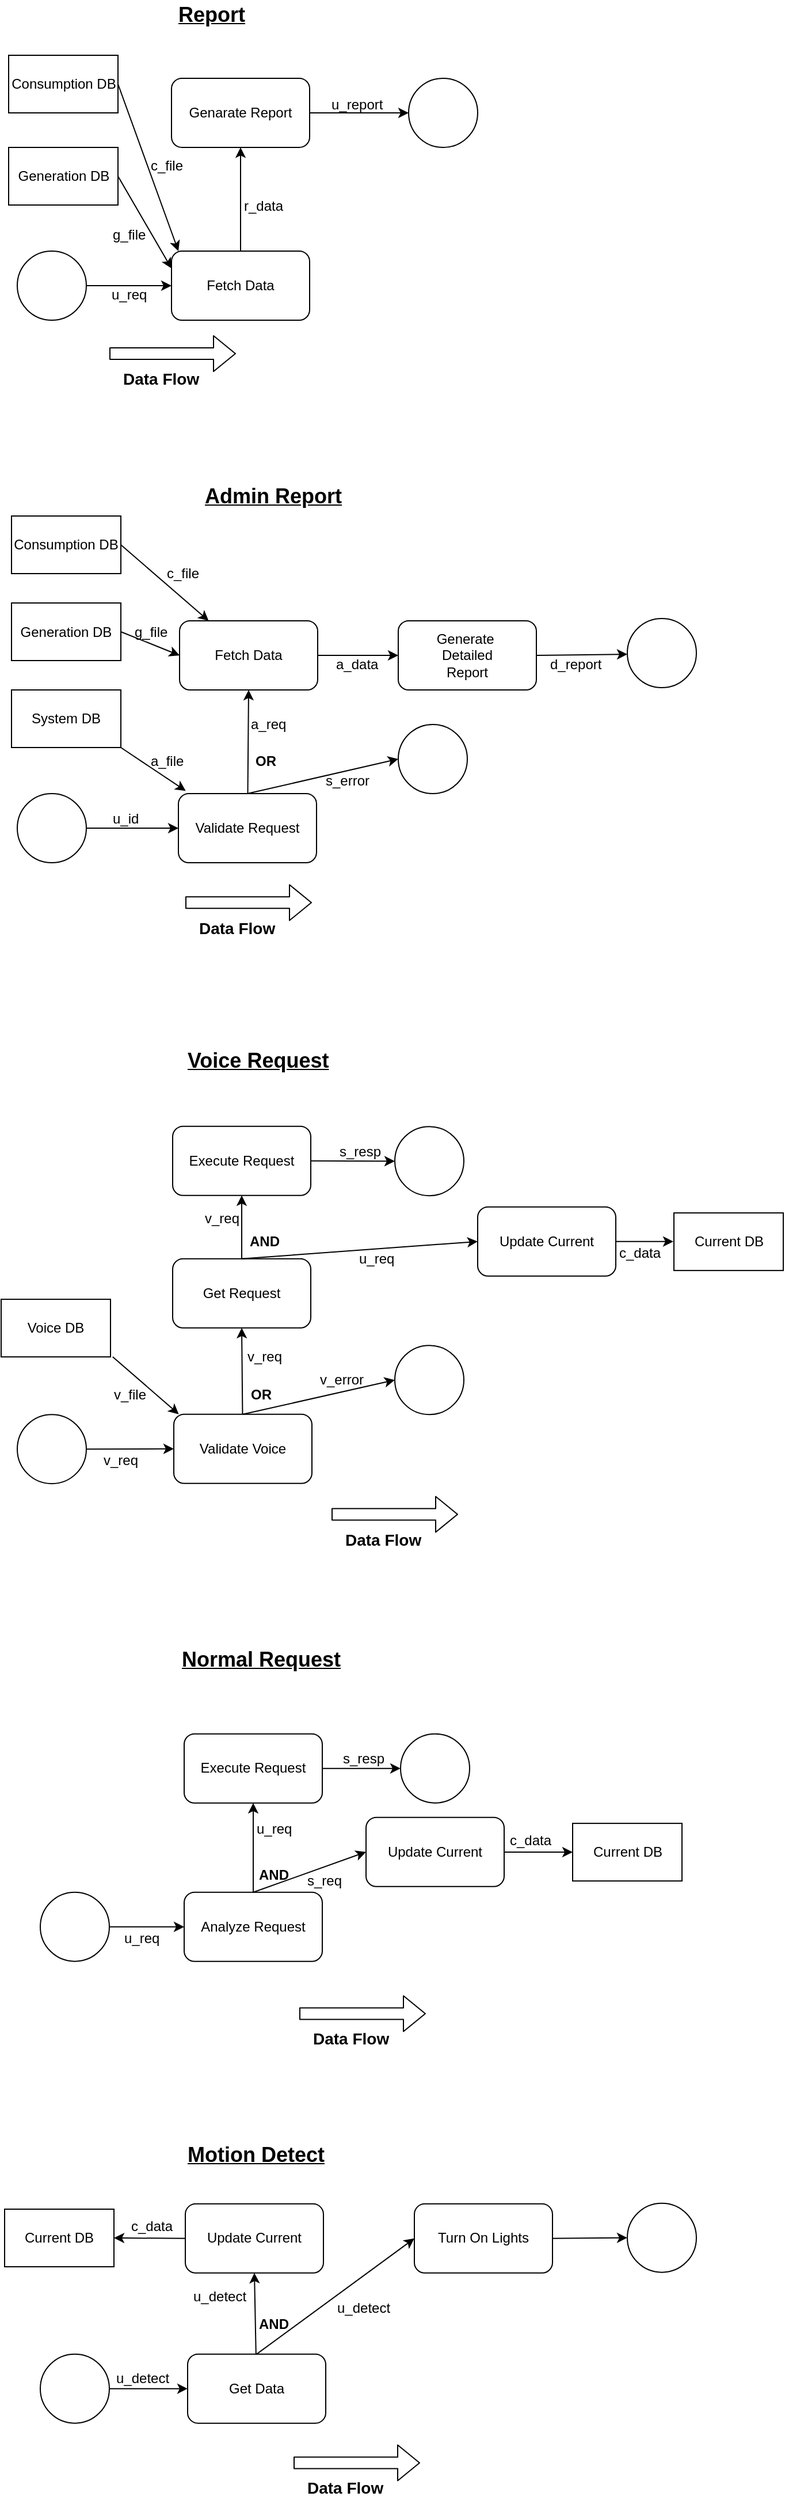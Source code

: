 <mxfile version="12.1.0" type="device" pages="1"><diagram id="1l_gMkFqH0yFbdi_WbX7" name="Page-1"><mxGraphModel dx="1278" dy="548" grid="1" gridSize="10" guides="1" tooltips="1" connect="1" arrows="1" fold="1" page="1" pageScale="1" pageWidth="850" pageHeight="1100" math="0" shadow="0"><root><mxCell id="0"/><mxCell id="1" parent="0"/><mxCell id="5maCdqY2Ry14mNU1YjYQ-1" value="" style="ellipse;whiteSpace=wrap;html=1;aspect=fixed;" parent="1" vertex="1"><mxGeometry x="30" y="370" width="60" height="60" as="geometry"/></mxCell><mxCell id="5maCdqY2Ry14mNU1YjYQ-3" value="Fetch Data" style="rounded=1;whiteSpace=wrap;html=1;" parent="1" vertex="1"><mxGeometry x="164" y="370" width="120" height="60" as="geometry"/></mxCell><mxCell id="5maCdqY2Ry14mNU1YjYQ-5" value="u_req" style="text;html=1;resizable=0;points=[];autosize=1;align=left;verticalAlign=top;spacingTop=-4;" parent="1" vertex="1"><mxGeometry x="110" y="398" width="50" height="20" as="geometry"/></mxCell><mxCell id="5maCdqY2Ry14mNU1YjYQ-6" value="" style="endArrow=classic;html=1;exitX=1;exitY=0.5;exitDx=0;exitDy=0;entryX=0;entryY=0.5;entryDx=0;entryDy=0;" parent="1" source="5maCdqY2Ry14mNU1YjYQ-1" target="5maCdqY2Ry14mNU1YjYQ-3" edge="1"><mxGeometry width="50" height="50" relative="1" as="geometry"><mxPoint x="110" y="400" as="sourcePoint"/><mxPoint x="160" y="400" as="targetPoint"/></mxGeometry></mxCell><mxCell id="5maCdqY2Ry14mNU1YjYQ-7" value="Generation DB" style="rounded=0;whiteSpace=wrap;html=1;" parent="1" vertex="1"><mxGeometry x="22.5" y="280" width="95" height="50" as="geometry"/></mxCell><mxCell id="5maCdqY2Ry14mNU1YjYQ-9" value="Consumption DB" style="rounded=0;whiteSpace=wrap;html=1;" parent="1" vertex="1"><mxGeometry x="22.5" y="200" width="95" height="50" as="geometry"/></mxCell><mxCell id="5maCdqY2Ry14mNU1YjYQ-10" value="" style="endArrow=classic;html=1;exitX=1;exitY=0.5;exitDx=0;exitDy=0;" parent="1" source="5maCdqY2Ry14mNU1YjYQ-9" edge="1"><mxGeometry width="50" height="50" relative="1" as="geometry"><mxPoint x="20" y="510" as="sourcePoint"/><mxPoint x="170" y="370" as="targetPoint"/></mxGeometry></mxCell><mxCell id="5maCdqY2Ry14mNU1YjYQ-11" value="" style="endArrow=classic;html=1;entryX=0;entryY=0.25;entryDx=0;entryDy=0;exitX=1;exitY=0.5;exitDx=0;exitDy=0;" parent="1" source="5maCdqY2Ry14mNU1YjYQ-7" target="5maCdqY2Ry14mNU1YjYQ-3" edge="1"><mxGeometry width="50" height="50" relative="1" as="geometry"><mxPoint x="20" y="510" as="sourcePoint"/><mxPoint x="70" y="460" as="targetPoint"/></mxGeometry></mxCell><mxCell id="5maCdqY2Ry14mNU1YjYQ-12" value="c_file&lt;br&gt;" style="text;html=1;resizable=0;points=[];autosize=1;align=left;verticalAlign=top;spacingTop=-4;" parent="1" vertex="1"><mxGeometry x="144" y="286" width="40" height="20" as="geometry"/></mxCell><mxCell id="5maCdqY2Ry14mNU1YjYQ-13" value="g_file" style="text;html=1;resizable=0;points=[];autosize=1;align=left;verticalAlign=top;spacingTop=-4;" parent="1" vertex="1"><mxGeometry x="111" y="346" width="40" height="20" as="geometry"/></mxCell><mxCell id="5maCdqY2Ry14mNU1YjYQ-15" value="Genarate Report" style="rounded=1;whiteSpace=wrap;html=1;" parent="1" vertex="1"><mxGeometry x="164" y="220" width="120" height="60" as="geometry"/></mxCell><mxCell id="5maCdqY2Ry14mNU1YjYQ-16" value="" style="endArrow=classic;html=1;entryX=0.5;entryY=1;entryDx=0;entryDy=0;" parent="1" source="5maCdqY2Ry14mNU1YjYQ-3" target="5maCdqY2Ry14mNU1YjYQ-15" edge="1"><mxGeometry width="50" height="50" relative="1" as="geometry"><mxPoint x="20" y="510" as="sourcePoint"/><mxPoint x="70" y="460" as="targetPoint"/></mxGeometry></mxCell><mxCell id="5maCdqY2Ry14mNU1YjYQ-17" value="r_data" style="text;html=1;resizable=0;points=[];autosize=1;align=left;verticalAlign=top;spacingTop=-4;" parent="1" vertex="1"><mxGeometry x="225" y="321" width="50" height="20" as="geometry"/></mxCell><mxCell id="5maCdqY2Ry14mNU1YjYQ-18" value="" style="ellipse;whiteSpace=wrap;html=1;aspect=fixed;" parent="1" vertex="1"><mxGeometry x="370" y="220" width="60" height="60" as="geometry"/></mxCell><mxCell id="5maCdqY2Ry14mNU1YjYQ-19" value="" style="endArrow=classic;html=1;entryX=0;entryY=0.5;entryDx=0;entryDy=0;exitX=1;exitY=0.5;exitDx=0;exitDy=0;" parent="1" source="5maCdqY2Ry14mNU1YjYQ-15" target="5maCdqY2Ry14mNU1YjYQ-18" edge="1"><mxGeometry width="50" height="50" relative="1" as="geometry"><mxPoint x="20" y="500" as="sourcePoint"/><mxPoint x="70" y="450" as="targetPoint"/></mxGeometry></mxCell><mxCell id="5maCdqY2Ry14mNU1YjYQ-20" value="u_report" style="text;html=1;resizable=0;points=[];autosize=1;align=left;verticalAlign=top;spacingTop=-4;" parent="1" vertex="1"><mxGeometry x="301" y="233" width="60" height="20" as="geometry"/></mxCell><mxCell id="5maCdqY2Ry14mNU1YjYQ-21" value="" style="shape=flexArrow;endArrow=classic;html=1;" parent="1" edge="1"><mxGeometry width="50" height="50" relative="1" as="geometry"><mxPoint x="110" y="459" as="sourcePoint"/><mxPoint x="220" y="459" as="targetPoint"/></mxGeometry></mxCell><mxCell id="5maCdqY2Ry14mNU1YjYQ-22" value="&lt;b&gt;&lt;font style=&quot;font-size: 14px&quot;&gt;Data Flow&lt;/font&gt;&lt;/b&gt;" style="text;html=1;resizable=0;points=[];autosize=1;align=left;verticalAlign=top;spacingTop=-4;" parent="1" vertex="1"><mxGeometry x="120" y="470" width="80" height="20" as="geometry"/></mxCell><mxCell id="5maCdqY2Ry14mNU1YjYQ-24" value="" style="ellipse;whiteSpace=wrap;html=1;aspect=fixed;" parent="1" vertex="1"><mxGeometry x="30" y="841" width="60" height="60" as="geometry"/></mxCell><mxCell id="5maCdqY2Ry14mNU1YjYQ-25" value="&lt;b&gt;&lt;font style=&quot;font-size: 18px&quot;&gt;&lt;u&gt;Report&lt;/u&gt;&lt;/font&gt;&lt;/b&gt;" style="text;html=1;resizable=0;points=[];autosize=1;align=left;verticalAlign=top;spacingTop=-4;" parent="1" vertex="1"><mxGeometry x="168" y="152" width="70" height="20" as="geometry"/></mxCell><mxCell id="5maCdqY2Ry14mNU1YjYQ-26" value="&lt;font style=&quot;font-size: 18px&quot;&gt;&lt;b&gt;&lt;u&gt;Admin Report&lt;/u&gt;&lt;/b&gt;&lt;/font&gt;" style="text;html=1;resizable=0;points=[];autosize=1;align=left;verticalAlign=top;spacingTop=-4;" parent="1" vertex="1"><mxGeometry x="191" y="570" width="130" height="20" as="geometry"/></mxCell><mxCell id="5maCdqY2Ry14mNU1YjYQ-27" value="Validate Request" style="rounded=1;whiteSpace=wrap;html=1;" parent="1" vertex="1"><mxGeometry x="170" y="841" width="120" height="60" as="geometry"/></mxCell><mxCell id="5maCdqY2Ry14mNU1YjYQ-28" value="" style="endArrow=classic;html=1;entryX=0;entryY=0.5;entryDx=0;entryDy=0;exitX=1;exitY=0.5;exitDx=0;exitDy=0;" parent="1" source="5maCdqY2Ry14mNU1YjYQ-24" target="5maCdqY2Ry14mNU1YjYQ-27" edge="1"><mxGeometry width="50" height="50" relative="1" as="geometry"><mxPoint x="20" y="971" as="sourcePoint"/><mxPoint x="70" y="921" as="targetPoint"/></mxGeometry></mxCell><mxCell id="5maCdqY2Ry14mNU1YjYQ-29" value="u_id" style="text;html=1;resizable=0;points=[];autosize=1;align=left;verticalAlign=top;spacingTop=-4;" parent="1" vertex="1"><mxGeometry x="111" y="853" width="40" height="20" as="geometry"/></mxCell><mxCell id="5maCdqY2Ry14mNU1YjYQ-31" value="System DB" style="rounded=0;whiteSpace=wrap;html=1;" parent="1" vertex="1"><mxGeometry x="25" y="751" width="95" height="50" as="geometry"/></mxCell><mxCell id="5maCdqY2Ry14mNU1YjYQ-34" value="" style="endArrow=classic;html=1;entryX=0.053;entryY=-0.04;entryDx=0;entryDy=0;entryPerimeter=0;" parent="1" target="5maCdqY2Ry14mNU1YjYQ-27" edge="1"><mxGeometry width="50" height="50" relative="1" as="geometry"><mxPoint x="120" y="801" as="sourcePoint"/><mxPoint x="70" y="921" as="targetPoint"/></mxGeometry></mxCell><mxCell id="5maCdqY2Ry14mNU1YjYQ-35" value="a_file" style="text;html=1;resizable=0;points=[];autosize=1;align=left;verticalAlign=top;spacingTop=-4;" parent="1" vertex="1"><mxGeometry x="144" y="803" width="40" height="20" as="geometry"/></mxCell><mxCell id="5maCdqY2Ry14mNU1YjYQ-36" value="" style="endArrow=classic;html=1;entryX=0.5;entryY=1;entryDx=0;entryDy=0;" parent="1" source="5maCdqY2Ry14mNU1YjYQ-27" target="5maCdqY2Ry14mNU1YjYQ-37" edge="1"><mxGeometry width="50" height="50" relative="1" as="geometry"><mxPoint x="20" y="970" as="sourcePoint"/><mxPoint x="200" y="790" as="targetPoint"/></mxGeometry></mxCell><mxCell id="5maCdqY2Ry14mNU1YjYQ-37" value="Fetch Data" style="rounded=1;whiteSpace=wrap;html=1;" parent="1" vertex="1"><mxGeometry x="171" y="691" width="120" height="60" as="geometry"/></mxCell><mxCell id="5maCdqY2Ry14mNU1YjYQ-38" value="a_req" style="text;html=1;resizable=0;points=[];autosize=1;align=left;verticalAlign=top;spacingTop=-4;" parent="1" vertex="1"><mxGeometry x="231" y="771" width="50" height="20" as="geometry"/></mxCell><mxCell id="5maCdqY2Ry14mNU1YjYQ-39" value="" style="endArrow=classic;html=1;exitX=0.5;exitY=0;exitDx=0;exitDy=0;entryX=0;entryY=0.5;entryDx=0;entryDy=0;" parent="1" source="5maCdqY2Ry14mNU1YjYQ-27" target="5maCdqY2Ry14mNU1YjYQ-40" edge="1"><mxGeometry width="50" height="50" relative="1" as="geometry"><mxPoint x="20" y="970" as="sourcePoint"/><mxPoint x="350" y="800" as="targetPoint"/></mxGeometry></mxCell><mxCell id="5maCdqY2Ry14mNU1YjYQ-40" value="" style="ellipse;whiteSpace=wrap;html=1;aspect=fixed;" parent="1" vertex="1"><mxGeometry x="361" y="781" width="60" height="60" as="geometry"/></mxCell><mxCell id="5maCdqY2Ry14mNU1YjYQ-41" value="&lt;b&gt;OR&lt;/b&gt;" style="text;html=1;resizable=0;points=[];autosize=1;align=left;verticalAlign=top;spacingTop=-4;" parent="1" vertex="1"><mxGeometry x="235" y="803" width="30" height="20" as="geometry"/></mxCell><mxCell id="5maCdqY2Ry14mNU1YjYQ-43" value="s_error" style="text;html=1;resizable=0;points=[];autosize=1;align=left;verticalAlign=top;spacingTop=-4;" parent="1" vertex="1"><mxGeometry x="296" y="820" width="50" height="20" as="geometry"/></mxCell><mxCell id="5maCdqY2Ry14mNU1YjYQ-44" value="Generation DB" style="rounded=0;whiteSpace=wrap;html=1;" parent="1" vertex="1"><mxGeometry x="25" y="675.5" width="95" height="50" as="geometry"/></mxCell><mxCell id="5maCdqY2Ry14mNU1YjYQ-45" value="Consumption DB" style="rounded=0;whiteSpace=wrap;html=1;" parent="1" vertex="1"><mxGeometry x="25" y="600" width="95" height="50" as="geometry"/></mxCell><mxCell id="5maCdqY2Ry14mNU1YjYQ-46" value="" style="endArrow=classic;html=1;entryX=0;entryY=0.5;entryDx=0;entryDy=0;exitX=1;exitY=0.5;exitDx=0;exitDy=0;" parent="1" source="5maCdqY2Ry14mNU1YjYQ-44" target="5maCdqY2Ry14mNU1YjYQ-37" edge="1"><mxGeometry width="50" height="50" relative="1" as="geometry"><mxPoint x="150" y="690" as="sourcePoint"/><mxPoint x="164" y="710" as="targetPoint"/></mxGeometry></mxCell><mxCell id="5maCdqY2Ry14mNU1YjYQ-47" value="g_file" style="text;html=1;resizable=0;points=[];autosize=1;align=left;verticalAlign=top;spacingTop=-4;" parent="1" vertex="1"><mxGeometry x="130" y="690.5" width="40" height="20" as="geometry"/></mxCell><mxCell id="5maCdqY2Ry14mNU1YjYQ-48" value="" style="endArrow=classic;html=1;exitX=1;exitY=0.5;exitDx=0;exitDy=0;" parent="1" source="5maCdqY2Ry14mNU1YjYQ-45" target="5maCdqY2Ry14mNU1YjYQ-37" edge="1"><mxGeometry width="50" height="50" relative="1" as="geometry"><mxPoint x="20" y="970" as="sourcePoint"/><mxPoint x="70" y="920" as="targetPoint"/></mxGeometry></mxCell><mxCell id="5maCdqY2Ry14mNU1YjYQ-49" value="c_file" style="text;html=1;resizable=0;points=[];autosize=1;align=left;verticalAlign=top;spacingTop=-4;" parent="1" vertex="1"><mxGeometry x="158" y="640" width="40" height="20" as="geometry"/></mxCell><mxCell id="5maCdqY2Ry14mNU1YjYQ-52" value="Generate&amp;nbsp;&lt;br&gt;Detailed&lt;br&gt;Report" style="rounded=1;whiteSpace=wrap;html=1;" parent="1" vertex="1"><mxGeometry x="361" y="691" width="120" height="60" as="geometry"/></mxCell><mxCell id="5maCdqY2Ry14mNU1YjYQ-53" value="" style="endArrow=classic;html=1;entryX=0;entryY=0.5;entryDx=0;entryDy=0;exitX=1;exitY=0.5;exitDx=0;exitDy=0;" parent="1" source="5maCdqY2Ry14mNU1YjYQ-37" target="5maCdqY2Ry14mNU1YjYQ-52" edge="1"><mxGeometry width="50" height="50" relative="1" as="geometry"><mxPoint x="20" y="970" as="sourcePoint"/><mxPoint x="70" y="920" as="targetPoint"/></mxGeometry></mxCell><mxCell id="5maCdqY2Ry14mNU1YjYQ-54" value="a_data" style="text;html=1;resizable=0;points=[];autosize=1;align=left;verticalAlign=top;spacingTop=-4;" parent="1" vertex="1"><mxGeometry x="305" y="719" width="50" height="20" as="geometry"/></mxCell><mxCell id="5maCdqY2Ry14mNU1YjYQ-55" value="" style="endArrow=classic;html=1;exitX=1;exitY=0.5;exitDx=0;exitDy=0;" parent="1" source="5maCdqY2Ry14mNU1YjYQ-52" edge="1"><mxGeometry width="50" height="50" relative="1" as="geometry"><mxPoint x="20" y="970" as="sourcePoint"/><mxPoint x="560" y="720" as="targetPoint"/></mxGeometry></mxCell><mxCell id="5maCdqY2Ry14mNU1YjYQ-59" value="" style="ellipse;whiteSpace=wrap;html=1;aspect=fixed;" parent="1" vertex="1"><mxGeometry x="560" y="689" width="60" height="60" as="geometry"/></mxCell><mxCell id="5maCdqY2Ry14mNU1YjYQ-60" value="d_report" style="text;html=1;resizable=0;points=[];autosize=1;align=left;verticalAlign=top;spacingTop=-4;" parent="1" vertex="1"><mxGeometry x="490.5" y="719" width="60" height="20" as="geometry"/></mxCell><mxCell id="5maCdqY2Ry14mNU1YjYQ-61" value="&lt;span style=&quot;font-size: 18px&quot;&gt;&lt;b&gt;&lt;u&gt;Voice Request&lt;/u&gt;&lt;/b&gt;&lt;/span&gt;" style="text;html=1;resizable=0;points=[];autosize=1;align=left;verticalAlign=top;spacingTop=-4;" parent="1" vertex="1"><mxGeometry x="176" y="1060" width="140" height="20" as="geometry"/></mxCell><mxCell id="5maCdqY2Ry14mNU1YjYQ-62" value="" style="shape=flexArrow;endArrow=classic;html=1;" parent="1" edge="1"><mxGeometry width="50" height="50" relative="1" as="geometry"><mxPoint x="176.0" y="935.647" as="sourcePoint"/><mxPoint x="286.0" y="935.647" as="targetPoint"/></mxGeometry></mxCell><mxCell id="5maCdqY2Ry14mNU1YjYQ-63" value="&lt;b&gt;&lt;font style=&quot;font-size: 14px&quot;&gt;Data Flow&lt;/font&gt;&lt;/b&gt;" style="text;html=1;resizable=0;points=[];autosize=1;align=left;verticalAlign=top;spacingTop=-4;" parent="1" vertex="1"><mxGeometry x="186" y="946.647" width="80" height="20" as="geometry"/></mxCell><mxCell id="5maCdqY2Ry14mNU1YjYQ-64" value="" style="ellipse;whiteSpace=wrap;html=1;aspect=fixed;" parent="1" vertex="1"><mxGeometry x="30" y="1380.118" width="60" height="60" as="geometry"/></mxCell><mxCell id="5maCdqY2Ry14mNU1YjYQ-65" value="" style="endArrow=classic;html=1;entryX=0;entryY=0.5;entryDx=0;entryDy=0;exitX=1;exitY=0.5;exitDx=0;exitDy=0;" parent="1" source="5maCdqY2Ry14mNU1YjYQ-64" target="5maCdqY2Ry14mNU1YjYQ-66" edge="1"><mxGeometry width="50" height="50" relative="1" as="geometry"><mxPoint x="20" y="1510" as="sourcePoint"/><mxPoint x="70" y="1460" as="targetPoint"/></mxGeometry></mxCell><mxCell id="5maCdqY2Ry14mNU1YjYQ-66" value="Validate Voice" style="rounded=1;whiteSpace=wrap;html=1;" parent="1" vertex="1"><mxGeometry x="166" y="1379.882" width="120" height="60" as="geometry"/></mxCell><mxCell id="5maCdqY2Ry14mNU1YjYQ-67" value="Voice DB" style="rounded=0;whiteSpace=wrap;html=1;" parent="1" vertex="1"><mxGeometry x="16" y="1280.059" width="95" height="50" as="geometry"/></mxCell><mxCell id="5maCdqY2Ry14mNU1YjYQ-68" value="v_req" style="text;html=1;resizable=0;points=[];autosize=1;align=left;verticalAlign=top;spacingTop=-4;" parent="1" vertex="1"><mxGeometry x="103" y="1410" width="50" height="20" as="geometry"/></mxCell><mxCell id="5maCdqY2Ry14mNU1YjYQ-69" value="" style="endArrow=classic;html=1;entryX=0.036;entryY=-0.001;entryDx=0;entryDy=0;entryPerimeter=0;exitX=1.02;exitY=0.998;exitDx=0;exitDy=0;exitPerimeter=0;" parent="1" source="5maCdqY2Ry14mNU1YjYQ-67" target="5maCdqY2Ry14mNU1YjYQ-66" edge="1"><mxGeometry width="50" height="50" relative="1" as="geometry"><mxPoint x="130" y="1350" as="sourcePoint"/><mxPoint x="70" y="1460" as="targetPoint"/></mxGeometry></mxCell><mxCell id="5maCdqY2Ry14mNU1YjYQ-70" value="v_file" style="text;html=1;resizable=0;points=[];autosize=1;align=left;verticalAlign=top;spacingTop=-4;" parent="1" vertex="1"><mxGeometry x="112" y="1353" width="40" height="20" as="geometry"/></mxCell><mxCell id="5maCdqY2Ry14mNU1YjYQ-71" value="Get Request" style="rounded=1;whiteSpace=wrap;html=1;" parent="1" vertex="1"><mxGeometry x="165" y="1244.882" width="120" height="60" as="geometry"/></mxCell><mxCell id="5maCdqY2Ry14mNU1YjYQ-72" value="" style="endArrow=classic;html=1;entryX=0.5;entryY=1;entryDx=0;entryDy=0;" parent="1" source="5maCdqY2Ry14mNU1YjYQ-66" target="5maCdqY2Ry14mNU1YjYQ-71" edge="1"><mxGeometry width="50" height="50" relative="1" as="geometry"><mxPoint x="20" y="1510" as="sourcePoint"/><mxPoint x="70" y="1460" as="targetPoint"/></mxGeometry></mxCell><mxCell id="5maCdqY2Ry14mNU1YjYQ-74" value="v_req" style="text;html=1;resizable=0;points=[];autosize=1;align=left;verticalAlign=top;spacingTop=-4;" parent="1" vertex="1"><mxGeometry x="228" y="1320" width="50" height="20" as="geometry"/></mxCell><mxCell id="5maCdqY2Ry14mNU1YjYQ-75" value="" style="ellipse;whiteSpace=wrap;html=1;aspect=fixed;" parent="1" vertex="1"><mxGeometry x="358" y="1320.118" width="60" height="60" as="geometry"/></mxCell><mxCell id="5maCdqY2Ry14mNU1YjYQ-76" value="" style="endArrow=classic;html=1;entryX=0;entryY=0.5;entryDx=0;entryDy=0;exitX=0.5;exitY=0;exitDx=0;exitDy=0;" parent="1" source="5maCdqY2Ry14mNU1YjYQ-66" target="5maCdqY2Ry14mNU1YjYQ-75" edge="1"><mxGeometry width="50" height="50" relative="1" as="geometry"><mxPoint x="20" y="1510" as="sourcePoint"/><mxPoint x="70" y="1460" as="targetPoint"/></mxGeometry></mxCell><mxCell id="5maCdqY2Ry14mNU1YjYQ-77" value="&lt;b&gt;OR&lt;/b&gt;" style="text;html=1;resizable=0;points=[];autosize=1;align=left;verticalAlign=top;spacingTop=-4;" parent="1" vertex="1"><mxGeometry x="231" y="1353" width="30" height="20" as="geometry"/></mxCell><mxCell id="5maCdqY2Ry14mNU1YjYQ-79" value="v_error" style="text;html=1;resizable=0;points=[];autosize=1;align=left;verticalAlign=top;spacingTop=-4;" parent="1" vertex="1"><mxGeometry x="291" y="1340" width="50" height="20" as="geometry"/></mxCell><mxCell id="5maCdqY2Ry14mNU1YjYQ-80" value="Execute Request" style="rounded=1;whiteSpace=wrap;html=1;" parent="1" vertex="1"><mxGeometry x="165" y="1129.882" width="120" height="60" as="geometry"/></mxCell><mxCell id="5maCdqY2Ry14mNU1YjYQ-81" value="" style="endArrow=classic;html=1;entryX=0.5;entryY=1;entryDx=0;entryDy=0;" parent="1" source="5maCdqY2Ry14mNU1YjYQ-71" target="5maCdqY2Ry14mNU1YjYQ-80" edge="1"><mxGeometry width="50" height="50" relative="1" as="geometry"><mxPoint x="20" y="1510" as="sourcePoint"/><mxPoint x="70" y="1460" as="targetPoint"/></mxGeometry></mxCell><mxCell id="5maCdqY2Ry14mNU1YjYQ-82" value="v_req" style="text;html=1;resizable=0;points=[];autosize=1;align=left;verticalAlign=top;spacingTop=-4;" parent="1" vertex="1"><mxGeometry x="191" y="1200" width="50" height="20" as="geometry"/></mxCell><mxCell id="5maCdqY2Ry14mNU1YjYQ-84" value="Update Current" style="rounded=1;whiteSpace=wrap;html=1;" parent="1" vertex="1"><mxGeometry x="430" y="1199.882" width="120" height="60" as="geometry"/></mxCell><mxCell id="5maCdqY2Ry14mNU1YjYQ-85" value="" style="endArrow=classic;html=1;exitX=0.5;exitY=0;exitDx=0;exitDy=0;entryX=0;entryY=0.5;entryDx=0;entryDy=0;" parent="1" source="5maCdqY2Ry14mNU1YjYQ-71" target="5maCdqY2Ry14mNU1YjYQ-84" edge="1"><mxGeometry width="50" height="50" relative="1" as="geometry"><mxPoint x="20" y="1510" as="sourcePoint"/><mxPoint x="360" y="1220" as="targetPoint"/></mxGeometry></mxCell><mxCell id="5maCdqY2Ry14mNU1YjYQ-87" value="u_req" style="text;html=1;resizable=0;points=[];autosize=1;align=left;verticalAlign=top;spacingTop=-4;" parent="1" vertex="1"><mxGeometry x="325" y="1235" width="50" height="20" as="geometry"/></mxCell><mxCell id="5maCdqY2Ry14mNU1YjYQ-89" value="&lt;b&gt;AND&lt;/b&gt;" style="text;html=1;resizable=0;points=[];autosize=1;align=left;verticalAlign=top;spacingTop=-4;" parent="1" vertex="1"><mxGeometry x="230" y="1220" width="40" height="20" as="geometry"/></mxCell><mxCell id="5maCdqY2Ry14mNU1YjYQ-90" value="" style="endArrow=classic;html=1;exitX=1;exitY=0.5;exitDx=0;exitDy=0;" parent="1" source="5maCdqY2Ry14mNU1YjYQ-80" target="5maCdqY2Ry14mNU1YjYQ-91" edge="1"><mxGeometry width="50" height="50" relative="1" as="geometry"><mxPoint x="20" y="1510" as="sourcePoint"/><mxPoint x="340" y="1160" as="targetPoint"/></mxGeometry></mxCell><mxCell id="5maCdqY2Ry14mNU1YjYQ-91" value="" style="ellipse;whiteSpace=wrap;html=1;aspect=fixed;" parent="1" vertex="1"><mxGeometry x="358" y="1130.118" width="60" height="60" as="geometry"/></mxCell><mxCell id="5maCdqY2Ry14mNU1YjYQ-95" value="s_resp" style="text;html=1;resizable=0;points=[];autosize=1;align=left;verticalAlign=top;spacingTop=-4;" parent="1" vertex="1"><mxGeometry x="308" y="1142" width="50" height="20" as="geometry"/></mxCell><mxCell id="5maCdqY2Ry14mNU1YjYQ-97" value="" style="endArrow=classic;html=1;entryX=0;entryY=0.5;entryDx=0;entryDy=0;exitX=1;exitY=0.5;exitDx=0;exitDy=0;" parent="1" source="5maCdqY2Ry14mNU1YjYQ-84" edge="1"><mxGeometry width="50" height="50" relative="1" as="geometry"><mxPoint x="380" y="1490" as="sourcePoint"/><mxPoint x="600" y="1229.882" as="targetPoint"/></mxGeometry></mxCell><mxCell id="5maCdqY2Ry14mNU1YjYQ-98" value="c_data" style="text;html=1;resizable=0;points=[];autosize=1;align=left;verticalAlign=top;spacingTop=-4;" parent="1" vertex="1"><mxGeometry x="550.5" y="1230" width="50" height="20" as="geometry"/></mxCell><mxCell id="5maCdqY2Ry14mNU1YjYQ-99" value="Current DB" style="rounded=0;whiteSpace=wrap;html=1;" parent="1" vertex="1"><mxGeometry x="600.5" y="1205.059" width="95" height="50" as="geometry"/></mxCell><mxCell id="5maCdqY2Ry14mNU1YjYQ-100" value="" style="shape=flexArrow;endArrow=classic;html=1;" parent="1" edge="1"><mxGeometry width="50" height="50" relative="1" as="geometry"><mxPoint x="303.0" y="1466.735" as="sourcePoint"/><mxPoint x="413.0" y="1466.735" as="targetPoint"/></mxGeometry></mxCell><mxCell id="5maCdqY2Ry14mNU1YjYQ-101" value="&lt;b&gt;&lt;font style=&quot;font-size: 14px&quot;&gt;Data Flow&lt;/font&gt;&lt;/b&gt;" style="text;html=1;resizable=0;points=[];autosize=1;align=left;verticalAlign=top;spacingTop=-4;" parent="1" vertex="1"><mxGeometry x="313" y="1477.735" width="80" height="20" as="geometry"/></mxCell><mxCell id="5maCdqY2Ry14mNU1YjYQ-102" value="&lt;span style=&quot;font-size: 18px&quot;&gt;&lt;b&gt;&lt;u&gt;Normal Request&lt;/u&gt;&lt;/b&gt;&lt;/span&gt;" style="text;html=1;resizable=0;points=[];autosize=1;align=left;verticalAlign=top;spacingTop=-4;" parent="1" vertex="1"><mxGeometry x="171" y="1579.882" width="150" height="20" as="geometry"/></mxCell><mxCell id="5maCdqY2Ry14mNU1YjYQ-104" value="" style="ellipse;whiteSpace=wrap;html=1;aspect=fixed;" parent="1" vertex="1"><mxGeometry x="50" y="1794.824" width="60" height="60" as="geometry"/></mxCell><mxCell id="5maCdqY2Ry14mNU1YjYQ-105" value="Analyze Request" style="rounded=1;whiteSpace=wrap;html=1;" parent="1" vertex="1"><mxGeometry x="175" y="1794.882" width="120" height="60" as="geometry"/></mxCell><mxCell id="5maCdqY2Ry14mNU1YjYQ-106" value="" style="endArrow=classic;html=1;entryX=0;entryY=0.5;entryDx=0;entryDy=0;exitX=1;exitY=0.5;exitDx=0;exitDy=0;" parent="1" source="5maCdqY2Ry14mNU1YjYQ-104" target="5maCdqY2Ry14mNU1YjYQ-105" edge="1"><mxGeometry width="50" height="50" relative="1" as="geometry"><mxPoint x="20" y="1930" as="sourcePoint"/><mxPoint x="70" y="1880" as="targetPoint"/></mxGeometry></mxCell><mxCell id="5maCdqY2Ry14mNU1YjYQ-107" value="u_req" style="text;html=1;resizable=0;points=[];autosize=1;align=left;verticalAlign=top;spacingTop=-4;" parent="1" vertex="1"><mxGeometry x="121" y="1825" width="50" height="20" as="geometry"/></mxCell><mxCell id="5maCdqY2Ry14mNU1YjYQ-109" value="Execute Request" style="rounded=1;whiteSpace=wrap;html=1;" parent="1" vertex="1"><mxGeometry x="175" y="1657.382" width="120" height="60" as="geometry"/></mxCell><mxCell id="5maCdqY2Ry14mNU1YjYQ-110" value="" style="endArrow=classic;html=1;entryX=0.5;entryY=1;entryDx=0;entryDy=0;" parent="1" source="5maCdqY2Ry14mNU1YjYQ-105" target="5maCdqY2Ry14mNU1YjYQ-109" edge="1"><mxGeometry width="50" height="50" relative="1" as="geometry"><mxPoint x="20" y="1930" as="sourcePoint"/><mxPoint x="70" y="1880" as="targetPoint"/></mxGeometry></mxCell><mxCell id="5maCdqY2Ry14mNU1YjYQ-111" value="u_req" style="text;html=1;resizable=0;points=[];autosize=1;align=left;verticalAlign=top;spacingTop=-4;" parent="1" vertex="1"><mxGeometry x="236" y="1730" width="50" height="20" as="geometry"/></mxCell><mxCell id="5maCdqY2Ry14mNU1YjYQ-112" value="" style="endArrow=classic;html=1;entryX=0;entryY=0.5;entryDx=0;entryDy=0;exitX=0.5;exitY=0;exitDx=0;exitDy=0;" parent="1" source="5maCdqY2Ry14mNU1YjYQ-105" target="5maCdqY2Ry14mNU1YjYQ-113" edge="1"><mxGeometry width="50" height="50" relative="1" as="geometry"><mxPoint x="20" y="1930" as="sourcePoint"/><mxPoint x="70" y="1880" as="targetPoint"/></mxGeometry></mxCell><mxCell id="5maCdqY2Ry14mNU1YjYQ-113" value="Update Current" style="rounded=1;whiteSpace=wrap;html=1;" parent="1" vertex="1"><mxGeometry x="333" y="1729.882" width="120" height="60" as="geometry"/></mxCell><mxCell id="5maCdqY2Ry14mNU1YjYQ-114" value="&lt;b&gt;AND&lt;/b&gt;" style="text;html=1;resizable=0;points=[];autosize=1;align=left;verticalAlign=top;spacingTop=-4;" parent="1" vertex="1"><mxGeometry x="238" y="1770" width="40" height="20" as="geometry"/></mxCell><mxCell id="5maCdqY2Ry14mNU1YjYQ-115" value="s_req" style="text;html=1;resizable=0;points=[];autosize=1;align=left;verticalAlign=top;spacingTop=-4;" parent="1" vertex="1"><mxGeometry x="280" y="1775" width="50" height="20" as="geometry"/></mxCell><mxCell id="5maCdqY2Ry14mNU1YjYQ-116" value="" style="endArrow=classic;html=1;exitX=1;exitY=0.5;exitDx=0;exitDy=0;entryX=0;entryY=0.5;entryDx=0;entryDy=0;" parent="1" source="5maCdqY2Ry14mNU1YjYQ-109" target="5maCdqY2Ry14mNU1YjYQ-117" edge="1"><mxGeometry width="50" height="50" relative="1" as="geometry"><mxPoint x="20" y="1930" as="sourcePoint"/><mxPoint x="360" y="1680" as="targetPoint"/></mxGeometry></mxCell><mxCell id="5maCdqY2Ry14mNU1YjYQ-117" value="" style="ellipse;whiteSpace=wrap;html=1;aspect=fixed;" parent="1" vertex="1"><mxGeometry x="363" y="1657.324" width="60" height="60" as="geometry"/></mxCell><mxCell id="5maCdqY2Ry14mNU1YjYQ-118" value="Current DB" style="rounded=0;whiteSpace=wrap;html=1;" parent="1" vertex="1"><mxGeometry x="512.5" y="1735.059" width="95" height="50" as="geometry"/></mxCell><mxCell id="5maCdqY2Ry14mNU1YjYQ-119" value="s_resp" style="text;html=1;resizable=0;points=[];autosize=1;align=left;verticalAlign=top;spacingTop=-4;" parent="1" vertex="1"><mxGeometry x="311" y="1669" width="50" height="20" as="geometry"/></mxCell><mxCell id="5maCdqY2Ry14mNU1YjYQ-120" value="" style="endArrow=classic;html=1;entryX=0;entryY=0.5;entryDx=0;entryDy=0;" parent="1" source="5maCdqY2Ry14mNU1YjYQ-113" target="5maCdqY2Ry14mNU1YjYQ-118" edge="1"><mxGeometry width="50" height="50" relative="1" as="geometry"><mxPoint x="20" y="1930" as="sourcePoint"/><mxPoint x="70" y="1880" as="targetPoint"/></mxGeometry></mxCell><mxCell id="5maCdqY2Ry14mNU1YjYQ-121" value="c_data" style="text;html=1;resizable=0;points=[];autosize=1;align=left;verticalAlign=top;spacingTop=-4;" parent="1" vertex="1"><mxGeometry x="456" y="1740" width="50" height="20" as="geometry"/></mxCell><mxCell id="5maCdqY2Ry14mNU1YjYQ-123" value="" style="shape=flexArrow;endArrow=classic;html=1;" parent="1" edge="1"><mxGeometry width="50" height="50" relative="1" as="geometry"><mxPoint x="275.0" y="1900.235" as="sourcePoint"/><mxPoint x="385.0" y="1900.235" as="targetPoint"/></mxGeometry></mxCell><mxCell id="5maCdqY2Ry14mNU1YjYQ-124" value="&lt;b&gt;&lt;font style=&quot;font-size: 14px&quot;&gt;Data Flow&lt;/font&gt;&lt;/b&gt;" style="text;html=1;resizable=0;points=[];autosize=1;align=left;verticalAlign=top;spacingTop=-4;" parent="1" vertex="1"><mxGeometry x="285" y="1911.235" width="80" height="20" as="geometry"/></mxCell><mxCell id="5maCdqY2Ry14mNU1YjYQ-125" value="" style="ellipse;whiteSpace=wrap;html=1;aspect=fixed;" parent="1" vertex="1"><mxGeometry x="50" y="2195.824" width="60" height="60" as="geometry"/></mxCell><mxCell id="5maCdqY2Ry14mNU1YjYQ-126" value="&lt;span style=&quot;font-size: 18px&quot;&gt;&lt;b&gt;&lt;u&gt;Motion Detect&lt;/u&gt;&lt;/b&gt;&lt;/span&gt;" style="text;html=1;resizable=0;points=[];autosize=1;align=left;verticalAlign=top;spacingTop=-4;" parent="1" vertex="1"><mxGeometry x="176" y="2009.765" width="130" height="20" as="geometry"/></mxCell><mxCell id="5maCdqY2Ry14mNU1YjYQ-130" value="Get Data" style="rounded=1;whiteSpace=wrap;html=1;" parent="1" vertex="1"><mxGeometry x="178" y="2195.823" width="120" height="60" as="geometry"/></mxCell><mxCell id="5maCdqY2Ry14mNU1YjYQ-131" value="" style="endArrow=classic;html=1;entryX=0;entryY=0.5;entryDx=0;entryDy=0;exitX=1;exitY=0.5;exitDx=0;exitDy=0;" parent="1" source="5maCdqY2Ry14mNU1YjYQ-125" target="5maCdqY2Ry14mNU1YjYQ-130" edge="1"><mxGeometry width="50" height="50" relative="1" as="geometry"><mxPoint x="20" y="2326" as="sourcePoint"/><mxPoint x="70" y="2276" as="targetPoint"/></mxGeometry></mxCell><mxCell id="5maCdqY2Ry14mNU1YjYQ-132" value="u_detect" style="text;html=1;resizable=0;points=[];autosize=1;align=left;verticalAlign=top;spacingTop=-4;" parent="1" vertex="1"><mxGeometry x="114" y="2207" width="60" height="20" as="geometry"/></mxCell><mxCell id="5maCdqY2Ry14mNU1YjYQ-133" value="Update Current" style="rounded=1;whiteSpace=wrap;html=1;" parent="1" vertex="1"><mxGeometry x="176" y="2065.412" width="120" height="60" as="geometry"/></mxCell><mxCell id="5maCdqY2Ry14mNU1YjYQ-134" value="" style="endArrow=classic;html=1;entryX=0.5;entryY=1;entryDx=0;entryDy=0;" parent="1" source="5maCdqY2Ry14mNU1YjYQ-130" target="5maCdqY2Ry14mNU1YjYQ-133" edge="1"><mxGeometry width="50" height="50" relative="1" as="geometry"><mxPoint x="110" y="2166" as="sourcePoint"/><mxPoint x="160" y="2116" as="targetPoint"/></mxGeometry></mxCell><mxCell id="5maCdqY2Ry14mNU1YjYQ-135" value="u_detect" style="text;html=1;resizable=0;points=[];autosize=1;align=left;verticalAlign=top;spacingTop=-4;" parent="1" vertex="1"><mxGeometry x="181" y="2136" width="60" height="20" as="geometry"/></mxCell><mxCell id="5maCdqY2Ry14mNU1YjYQ-136" value="Turn On Lights" style="rounded=1;whiteSpace=wrap;html=1;" parent="1" vertex="1"><mxGeometry x="375" y="2065.412" width="120" height="60" as="geometry"/></mxCell><mxCell id="5maCdqY2Ry14mNU1YjYQ-137" value="" style="endArrow=classic;html=1;entryX=0;entryY=0.5;entryDx=0;entryDy=0;exitX=0.5;exitY=0;exitDx=0;exitDy=0;" parent="1" source="5maCdqY2Ry14mNU1YjYQ-130" target="5maCdqY2Ry14mNU1YjYQ-136" edge="1"><mxGeometry width="50" height="50" relative="1" as="geometry"><mxPoint x="240" y="2196" as="sourcePoint"/><mxPoint x="70" y="2276" as="targetPoint"/></mxGeometry></mxCell><mxCell id="5maCdqY2Ry14mNU1YjYQ-138" value="&lt;b&gt;AND&lt;/b&gt;" style="text;html=1;resizable=0;points=[];autosize=1;align=left;verticalAlign=top;spacingTop=-4;" parent="1" vertex="1"><mxGeometry x="238" y="2160" width="40" height="20" as="geometry"/></mxCell><mxCell id="5maCdqY2Ry14mNU1YjYQ-140" value="u_detect" style="text;html=1;resizable=0;points=[];autosize=1;align=left;verticalAlign=top;spacingTop=-4;" parent="1" vertex="1"><mxGeometry x="306" y="2146" width="60" height="20" as="geometry"/></mxCell><mxCell id="5maCdqY2Ry14mNU1YjYQ-141" value="Current DB" style="rounded=0;whiteSpace=wrap;html=1;" parent="1" vertex="1"><mxGeometry x="19" y="2070.0" width="95" height="50" as="geometry"/></mxCell><mxCell id="5maCdqY2Ry14mNU1YjYQ-142" value="" style="endArrow=classic;html=1;entryX=1;entryY=0.5;entryDx=0;entryDy=0;exitX=0;exitY=0.5;exitDx=0;exitDy=0;" parent="1" source="5maCdqY2Ry14mNU1YjYQ-133" target="5maCdqY2Ry14mNU1YjYQ-141" edge="1"><mxGeometry width="50" height="50" relative="1" as="geometry"><mxPoint x="170" y="2095" as="sourcePoint"/><mxPoint x="70" y="2276" as="targetPoint"/></mxGeometry></mxCell><mxCell id="5maCdqY2Ry14mNU1YjYQ-143" value="c_data" style="text;html=1;resizable=0;points=[];autosize=1;align=left;verticalAlign=top;spacingTop=-4;" parent="1" vertex="1"><mxGeometry x="127" y="2075" width="50" height="20" as="geometry"/></mxCell><mxCell id="5maCdqY2Ry14mNU1YjYQ-145" value="" style="ellipse;whiteSpace=wrap;html=1;aspect=fixed;" parent="1" vertex="1"><mxGeometry x="560" y="2064.824" width="60" height="60" as="geometry"/></mxCell><mxCell id="5maCdqY2Ry14mNU1YjYQ-146" value="" style="endArrow=classic;html=1;entryX=0;entryY=0.5;entryDx=0;entryDy=0;exitX=1;exitY=0.5;exitDx=0;exitDy=0;" parent="1" source="5maCdqY2Ry14mNU1YjYQ-136" target="5maCdqY2Ry14mNU1YjYQ-145" edge="1"><mxGeometry width="50" height="50" relative="1" as="geometry"><mxPoint x="490" y="2196" as="sourcePoint"/><mxPoint x="540" y="2146" as="targetPoint"/></mxGeometry></mxCell><mxCell id="5maCdqY2Ry14mNU1YjYQ-148" value="" style="shape=flexArrow;endArrow=classic;html=1;" parent="1" edge="1"><mxGeometry width="50" height="50" relative="1" as="geometry"><mxPoint x="270.0" y="2290.235" as="sourcePoint"/><mxPoint x="380" y="2290.235" as="targetPoint"/></mxGeometry></mxCell><mxCell id="5maCdqY2Ry14mNU1YjYQ-149" value="&lt;b&gt;&lt;font style=&quot;font-size: 14px&quot;&gt;Data Flow&lt;/font&gt;&lt;/b&gt;" style="text;html=1;resizable=0;points=[];autosize=1;align=left;verticalAlign=top;spacingTop=-4;" parent="1" vertex="1"><mxGeometry x="280" y="2301.235" width="80" height="20" as="geometry"/></mxCell></root></mxGraphModel></diagram></mxfile>